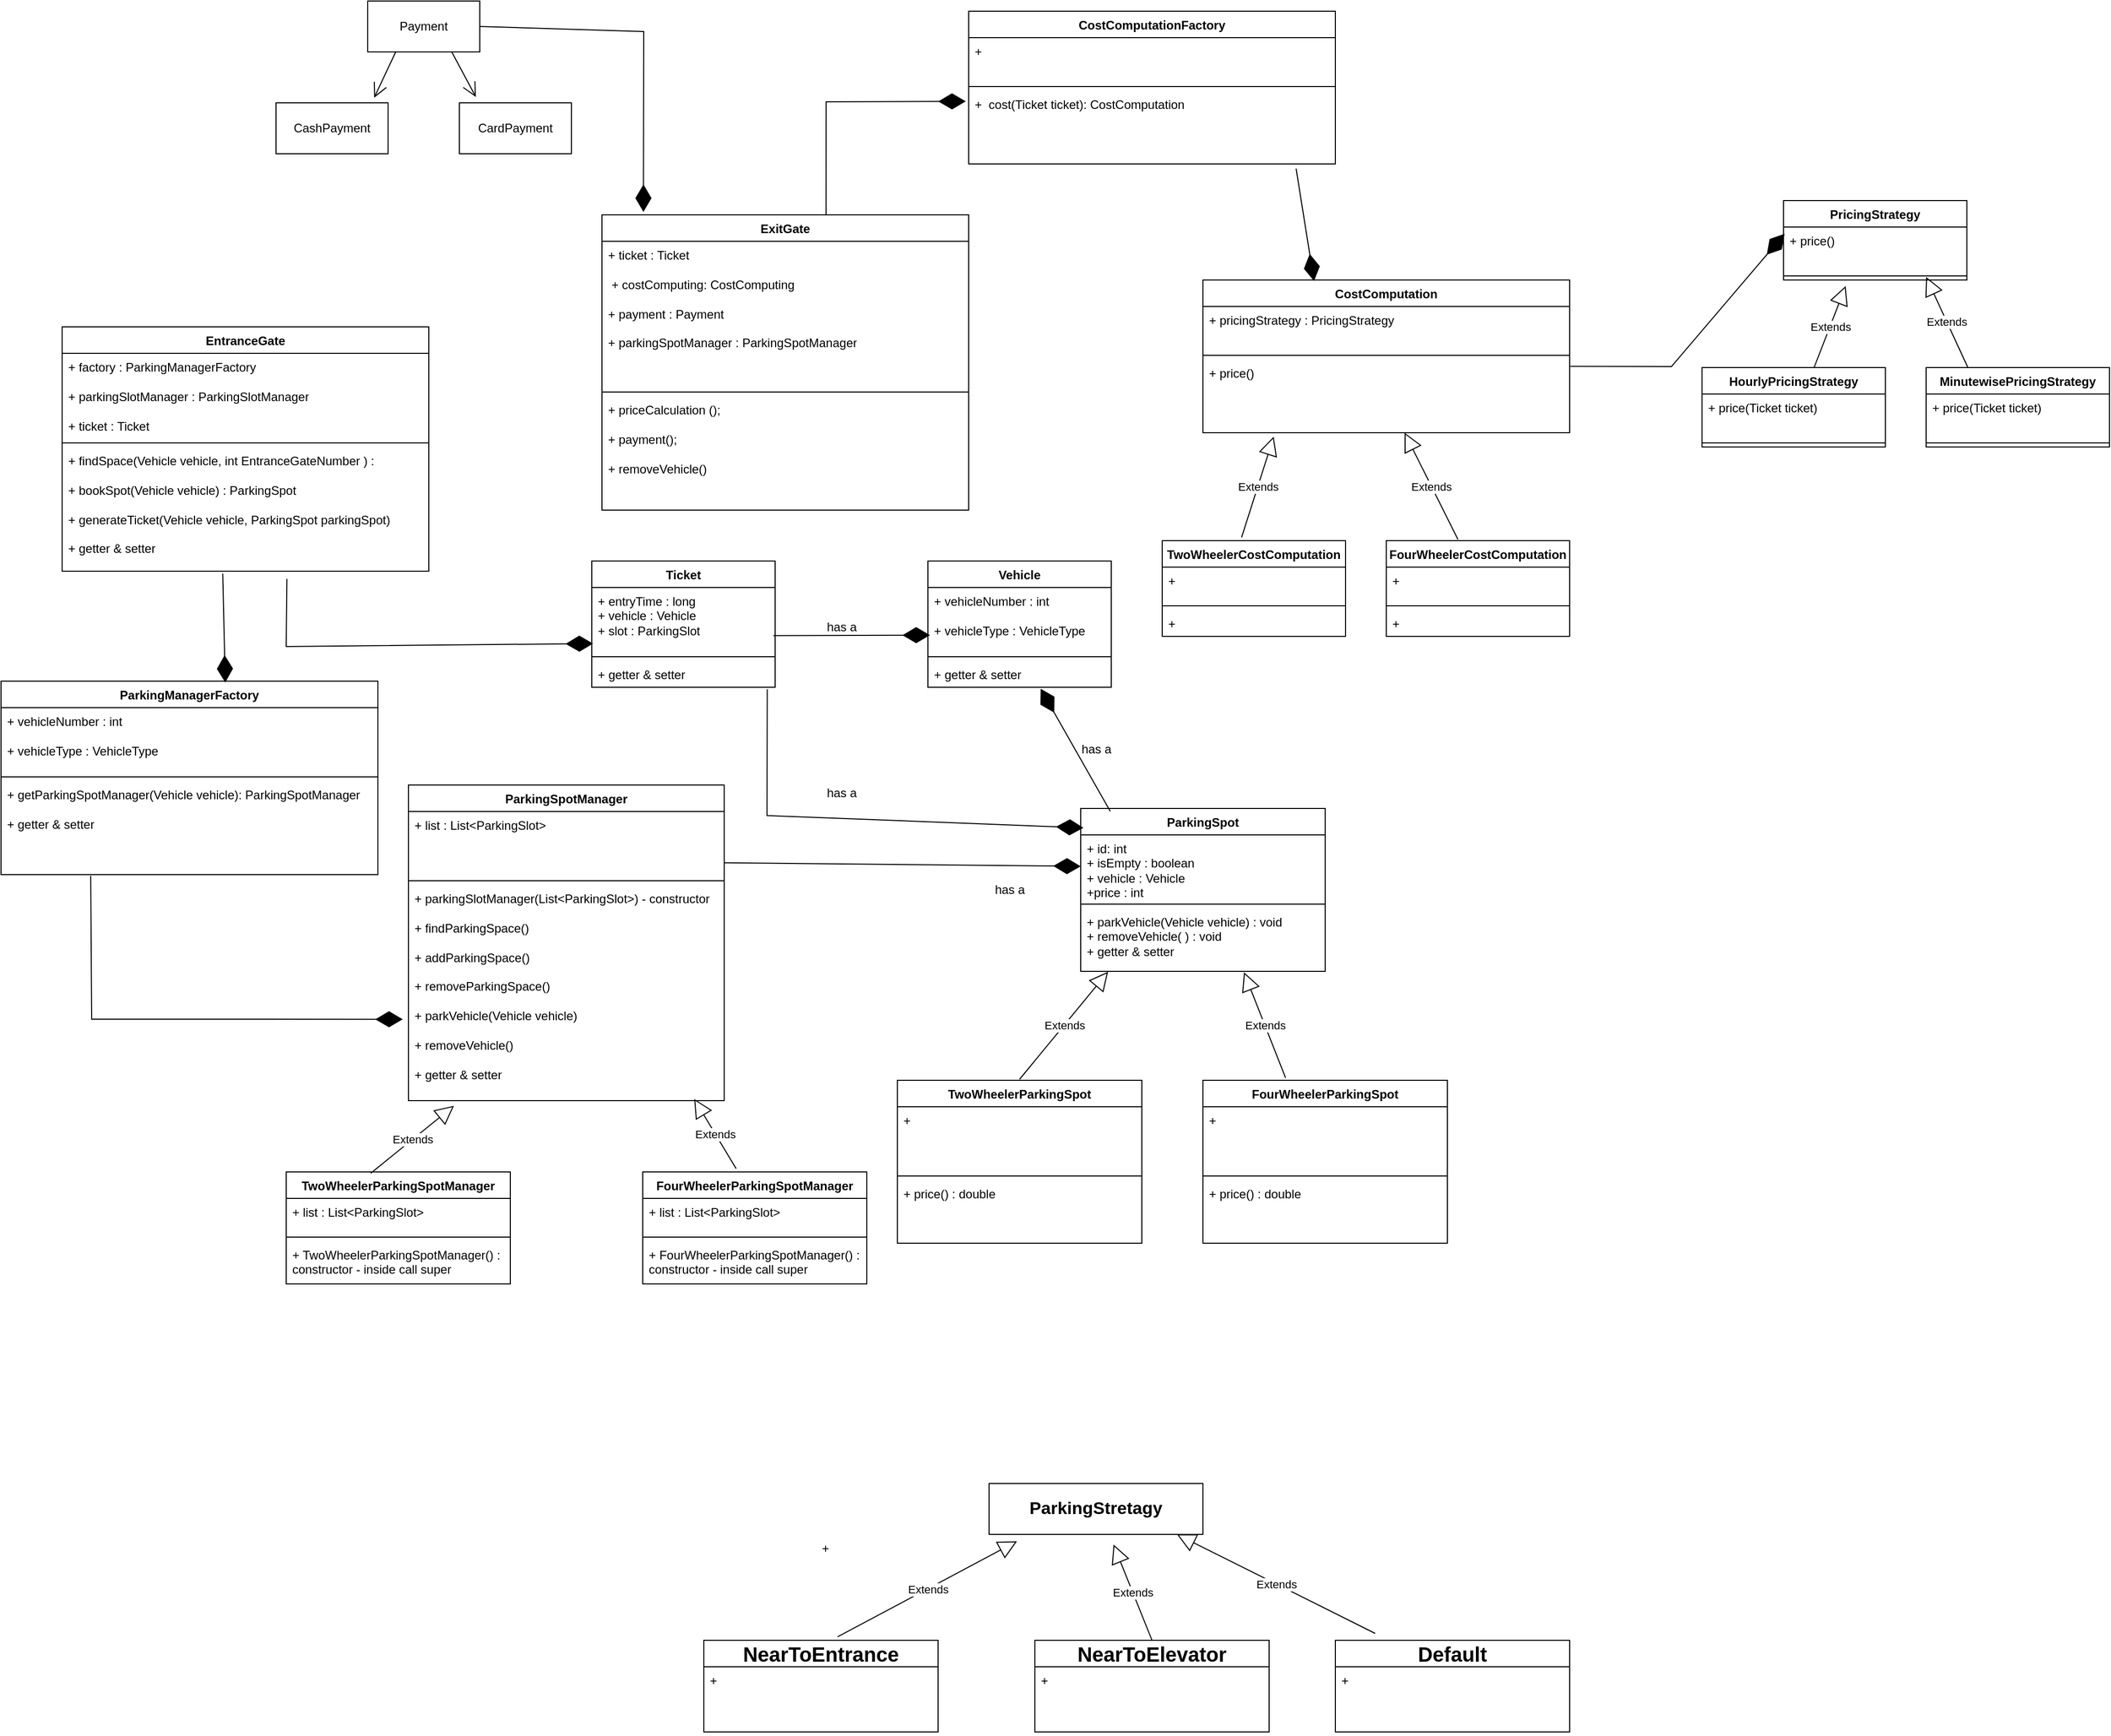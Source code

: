<mxfile version="24.5.4" type="device">
  <diagram name="Page-1" id="S8YTOZrHcixdIfj45pyo">
    <mxGraphModel dx="1904" dy="1794" grid="1" gridSize="10" guides="1" tooltips="1" connect="1" arrows="1" fold="1" page="1" pageScale="1" pageWidth="850" pageHeight="1100" math="0" shadow="0">
      <root>
        <mxCell id="0" />
        <mxCell id="1" parent="0" />
        <mxCell id="K5DBO5rIUd5E_bvd9NV--1" value="Ticket" style="swimlane;fontStyle=1;align=center;verticalAlign=top;childLayout=stackLayout;horizontal=1;startSize=26;horizontalStack=0;resizeParent=1;resizeParentMax=0;resizeLast=0;collapsible=1;marginBottom=0;whiteSpace=wrap;html=1;" vertex="1" parent="1">
          <mxGeometry x="-190" y="-110" width="180" height="124" as="geometry" />
        </mxCell>
        <mxCell id="K5DBO5rIUd5E_bvd9NV--2" value="+ entryTime : long&lt;div&gt;+ vehicle : Vehicle&lt;/div&gt;&lt;div&gt;+ slot : ParkingSlot&lt;br&gt;&lt;div&gt;&lt;br&gt;&lt;/div&gt;&lt;/div&gt;" style="text;strokeColor=none;fillColor=none;align=left;verticalAlign=top;spacingLeft=4;spacingRight=4;overflow=hidden;rotatable=0;points=[[0,0.5],[1,0.5]];portConstraint=eastwest;whiteSpace=wrap;html=1;" vertex="1" parent="K5DBO5rIUd5E_bvd9NV--1">
          <mxGeometry y="26" width="180" height="64" as="geometry" />
        </mxCell>
        <mxCell id="K5DBO5rIUd5E_bvd9NV--3" value="" style="line;strokeWidth=1;fillColor=none;align=left;verticalAlign=middle;spacingTop=-1;spacingLeft=3;spacingRight=3;rotatable=0;labelPosition=right;points=[];portConstraint=eastwest;strokeColor=inherit;" vertex="1" parent="K5DBO5rIUd5E_bvd9NV--1">
          <mxGeometry y="90" width="180" height="8" as="geometry" />
        </mxCell>
        <mxCell id="K5DBO5rIUd5E_bvd9NV--4" value="+ getter &amp;amp; setter" style="text;strokeColor=none;fillColor=none;align=left;verticalAlign=top;spacingLeft=4;spacingRight=4;overflow=hidden;rotatable=0;points=[[0,0.5],[1,0.5]];portConstraint=eastwest;whiteSpace=wrap;html=1;" vertex="1" parent="K5DBO5rIUd5E_bvd9NV--1">
          <mxGeometry y="98" width="180" height="26" as="geometry" />
        </mxCell>
        <mxCell id="K5DBO5rIUd5E_bvd9NV--5" value="ParkingSpot" style="swimlane;fontStyle=1;align=center;verticalAlign=top;childLayout=stackLayout;horizontal=1;startSize=26;horizontalStack=0;resizeParent=1;resizeParentMax=0;resizeLast=0;collapsible=1;marginBottom=0;whiteSpace=wrap;html=1;" vertex="1" parent="1">
          <mxGeometry x="290" y="133" width="240" height="160" as="geometry" />
        </mxCell>
        <mxCell id="K5DBO5rIUd5E_bvd9NV--6" value="&lt;div&gt;&lt;div&gt;+ id: int&lt;/div&gt;&lt;/div&gt;&lt;div&gt;+ isEmpty : boolean&lt;/div&gt;&lt;div&gt;+ vehicle : Vehicle&lt;/div&gt;&lt;div&gt;+price : int&lt;/div&gt;" style="text;strokeColor=none;fillColor=none;align=left;verticalAlign=top;spacingLeft=4;spacingRight=4;overflow=hidden;rotatable=0;points=[[0,0.5],[1,0.5]];portConstraint=eastwest;whiteSpace=wrap;html=1;" vertex="1" parent="K5DBO5rIUd5E_bvd9NV--5">
          <mxGeometry y="26" width="240" height="64" as="geometry" />
        </mxCell>
        <mxCell id="K5DBO5rIUd5E_bvd9NV--7" value="" style="line;strokeWidth=1;fillColor=none;align=left;verticalAlign=middle;spacingTop=-1;spacingLeft=3;spacingRight=3;rotatable=0;labelPosition=right;points=[];portConstraint=eastwest;strokeColor=inherit;" vertex="1" parent="K5DBO5rIUd5E_bvd9NV--5">
          <mxGeometry y="90" width="240" height="8" as="geometry" />
        </mxCell>
        <mxCell id="K5DBO5rIUd5E_bvd9NV--8" value="+ parkVehicle(Vehicle vehicle) : void&lt;div&gt;+ removeVehicle( ) : void&lt;/div&gt;&lt;div&gt;+ getter &amp;amp; setter&lt;br&gt;&lt;/div&gt;" style="text;strokeColor=none;fillColor=none;align=left;verticalAlign=top;spacingLeft=4;spacingRight=4;overflow=hidden;rotatable=0;points=[[0,0.5],[1,0.5]];portConstraint=eastwest;whiteSpace=wrap;html=1;" vertex="1" parent="K5DBO5rIUd5E_bvd9NV--5">
          <mxGeometry y="98" width="240" height="62" as="geometry" />
        </mxCell>
        <mxCell id="K5DBO5rIUd5E_bvd9NV--9" value="TwoWheelerParkingSpot" style="swimlane;fontStyle=1;align=center;verticalAlign=top;childLayout=stackLayout;horizontal=1;startSize=26;horizontalStack=0;resizeParent=1;resizeParentMax=0;resizeLast=0;collapsible=1;marginBottom=0;whiteSpace=wrap;html=1;" vertex="1" parent="1">
          <mxGeometry x="110" y="400" width="240" height="160" as="geometry" />
        </mxCell>
        <mxCell id="K5DBO5rIUd5E_bvd9NV--10" value="&lt;div&gt;&lt;div&gt;+&amp;nbsp;&lt;/div&gt;&lt;/div&gt;" style="text;strokeColor=none;fillColor=none;align=left;verticalAlign=top;spacingLeft=4;spacingRight=4;overflow=hidden;rotatable=0;points=[[0,0.5],[1,0.5]];portConstraint=eastwest;whiteSpace=wrap;html=1;" vertex="1" parent="K5DBO5rIUd5E_bvd9NV--9">
          <mxGeometry y="26" width="240" height="64" as="geometry" />
        </mxCell>
        <mxCell id="K5DBO5rIUd5E_bvd9NV--11" value="" style="line;strokeWidth=1;fillColor=none;align=left;verticalAlign=middle;spacingTop=-1;spacingLeft=3;spacingRight=3;rotatable=0;labelPosition=right;points=[];portConstraint=eastwest;strokeColor=inherit;" vertex="1" parent="K5DBO5rIUd5E_bvd9NV--9">
          <mxGeometry y="90" width="240" height="8" as="geometry" />
        </mxCell>
        <mxCell id="K5DBO5rIUd5E_bvd9NV--12" value="+ price() : double" style="text;strokeColor=none;fillColor=none;align=left;verticalAlign=top;spacingLeft=4;spacingRight=4;overflow=hidden;rotatable=0;points=[[0,0.5],[1,0.5]];portConstraint=eastwest;whiteSpace=wrap;html=1;" vertex="1" parent="K5DBO5rIUd5E_bvd9NV--9">
          <mxGeometry y="98" width="240" height="62" as="geometry" />
        </mxCell>
        <mxCell id="K5DBO5rIUd5E_bvd9NV--17" value="FourWheelerParkingSpot" style="swimlane;fontStyle=1;align=center;verticalAlign=top;childLayout=stackLayout;horizontal=1;startSize=26;horizontalStack=0;resizeParent=1;resizeParentMax=0;resizeLast=0;collapsible=1;marginBottom=0;whiteSpace=wrap;html=1;" vertex="1" parent="1">
          <mxGeometry x="410" y="400" width="240" height="160" as="geometry" />
        </mxCell>
        <mxCell id="K5DBO5rIUd5E_bvd9NV--18" value="&lt;div&gt;&lt;div&gt;+&amp;nbsp;&lt;/div&gt;&lt;/div&gt;" style="text;strokeColor=none;fillColor=none;align=left;verticalAlign=top;spacingLeft=4;spacingRight=4;overflow=hidden;rotatable=0;points=[[0,0.5],[1,0.5]];portConstraint=eastwest;whiteSpace=wrap;html=1;" vertex="1" parent="K5DBO5rIUd5E_bvd9NV--17">
          <mxGeometry y="26" width="240" height="64" as="geometry" />
        </mxCell>
        <mxCell id="K5DBO5rIUd5E_bvd9NV--19" value="" style="line;strokeWidth=1;fillColor=none;align=left;verticalAlign=middle;spacingTop=-1;spacingLeft=3;spacingRight=3;rotatable=0;labelPosition=right;points=[];portConstraint=eastwest;strokeColor=inherit;" vertex="1" parent="K5DBO5rIUd5E_bvd9NV--17">
          <mxGeometry y="90" width="240" height="8" as="geometry" />
        </mxCell>
        <mxCell id="K5DBO5rIUd5E_bvd9NV--20" value="+ price() : double" style="text;strokeColor=none;fillColor=none;align=left;verticalAlign=top;spacingLeft=4;spacingRight=4;overflow=hidden;rotatable=0;points=[[0,0.5],[1,0.5]];portConstraint=eastwest;whiteSpace=wrap;html=1;" vertex="1" parent="K5DBO5rIUd5E_bvd9NV--17">
          <mxGeometry y="98" width="240" height="62" as="geometry" />
        </mxCell>
        <mxCell id="K5DBO5rIUd5E_bvd9NV--23" value="ParkingSpotManager" style="swimlane;fontStyle=1;align=center;verticalAlign=top;childLayout=stackLayout;horizontal=1;startSize=26;horizontalStack=0;resizeParent=1;resizeParentMax=0;resizeLast=0;collapsible=1;marginBottom=0;whiteSpace=wrap;html=1;" vertex="1" parent="1">
          <mxGeometry x="-370" y="110" width="310" height="310" as="geometry" />
        </mxCell>
        <mxCell id="K5DBO5rIUd5E_bvd9NV--24" value="+ list : List&amp;lt;ParkingSlot&amp;gt;" style="text;strokeColor=none;fillColor=none;align=left;verticalAlign=top;spacingLeft=4;spacingRight=4;overflow=hidden;rotatable=0;points=[[0,0.5],[1,0.5]];portConstraint=eastwest;whiteSpace=wrap;html=1;" vertex="1" parent="K5DBO5rIUd5E_bvd9NV--23">
          <mxGeometry y="26" width="310" height="64" as="geometry" />
        </mxCell>
        <mxCell id="K5DBO5rIUd5E_bvd9NV--25" value="" style="line;strokeWidth=1;fillColor=none;align=left;verticalAlign=middle;spacingTop=-1;spacingLeft=3;spacingRight=3;rotatable=0;labelPosition=right;points=[];portConstraint=eastwest;strokeColor=inherit;" vertex="1" parent="K5DBO5rIUd5E_bvd9NV--23">
          <mxGeometry y="90" width="310" height="8" as="geometry" />
        </mxCell>
        <mxCell id="K5DBO5rIUd5E_bvd9NV--26" value="+ parkingSlotManager(List&amp;lt;ParkingSlot&amp;gt;) - constructor&lt;div&gt;&lt;br&gt;&lt;/div&gt;&lt;div&gt;+ findParkingSpace()&lt;/div&gt;&lt;div&gt;&lt;br&gt;&lt;/div&gt;&lt;div&gt;+ addParkingSpace()&lt;/div&gt;&lt;div&gt;&lt;br&gt;&lt;/div&gt;&lt;div&gt;+ removeParkingSpace()&lt;/div&gt;&lt;div&gt;&lt;br&gt;&lt;/div&gt;&lt;div&gt;+ parkVehicle(Vehicle vehicle)&lt;/div&gt;&lt;div&gt;&lt;br&gt;&lt;/div&gt;&lt;div&gt;+ removeVehicle()&lt;/div&gt;&lt;div&gt;&lt;br&gt;&lt;/div&gt;&lt;div&gt;+ getter &amp;amp; setter&lt;br&gt;&lt;/div&gt;" style="text;strokeColor=none;fillColor=none;align=left;verticalAlign=top;spacingLeft=4;spacingRight=4;overflow=hidden;rotatable=0;points=[[0,0.5],[1,0.5]];portConstraint=eastwest;whiteSpace=wrap;html=1;" vertex="1" parent="K5DBO5rIUd5E_bvd9NV--23">
          <mxGeometry y="98" width="310" height="212" as="geometry" />
        </mxCell>
        <mxCell id="K5DBO5rIUd5E_bvd9NV--27" value="Extends" style="endArrow=block;endSize=16;endFill=0;html=1;rounded=0;entryX=0.112;entryY=1.007;entryDx=0;entryDy=0;entryPerimeter=0;" edge="1" parent="1" target="K5DBO5rIUd5E_bvd9NV--8">
          <mxGeometry width="160" relative="1" as="geometry">
            <mxPoint x="230" y="399" as="sourcePoint" />
            <mxPoint x="390" y="399" as="targetPoint" />
          </mxGeometry>
        </mxCell>
        <mxCell id="K5DBO5rIUd5E_bvd9NV--28" value="Extends" style="endArrow=block;endSize=16;endFill=0;html=1;rounded=0;entryX=0.668;entryY=1.015;entryDx=0;entryDy=0;entryPerimeter=0;exitX=0.338;exitY=-0.015;exitDx=0;exitDy=0;exitPerimeter=0;" edge="1" parent="1" source="K5DBO5rIUd5E_bvd9NV--17" target="K5DBO5rIUd5E_bvd9NV--8">
          <mxGeometry width="160" relative="1" as="geometry">
            <mxPoint x="370" y="399" as="sourcePoint" />
            <mxPoint x="437" y="330" as="targetPoint" />
          </mxGeometry>
        </mxCell>
        <mxCell id="K5DBO5rIUd5E_bvd9NV--29" value="" style="endArrow=diamondThin;endFill=1;endSize=24;html=1;rounded=0;exitX=1;exitY=0.787;exitDx=0;exitDy=0;exitPerimeter=0;" edge="1" parent="1" source="K5DBO5rIUd5E_bvd9NV--24" target="K5DBO5rIUd5E_bvd9NV--6">
          <mxGeometry width="160" relative="1" as="geometry">
            <mxPoint x="190" y="233.5" as="sourcePoint" />
            <mxPoint x="350" y="233.5" as="targetPoint" />
          </mxGeometry>
        </mxCell>
        <mxCell id="K5DBO5rIUd5E_bvd9NV--30" value="has a" style="text;html=1;align=center;verticalAlign=middle;resizable=0;points=[];autosize=1;strokeColor=none;fillColor=none;" vertex="1" parent="1">
          <mxGeometry x="195" y="198" width="50" height="30" as="geometry" />
        </mxCell>
        <mxCell id="K5DBO5rIUd5E_bvd9NV--31" value="FourWheelerParkingSpotManager" style="swimlane;fontStyle=1;align=center;verticalAlign=top;childLayout=stackLayout;horizontal=1;startSize=26;horizontalStack=0;resizeParent=1;resizeParentMax=0;resizeLast=0;collapsible=1;marginBottom=0;whiteSpace=wrap;html=1;" vertex="1" parent="1">
          <mxGeometry x="-140" y="490" width="220" height="110" as="geometry" />
        </mxCell>
        <mxCell id="K5DBO5rIUd5E_bvd9NV--32" value="+ list : List&amp;lt;ParkingSlot&amp;gt;" style="text;strokeColor=none;fillColor=none;align=left;verticalAlign=top;spacingLeft=4;spacingRight=4;overflow=hidden;rotatable=0;points=[[0,0.5],[1,0.5]];portConstraint=eastwest;whiteSpace=wrap;html=1;" vertex="1" parent="K5DBO5rIUd5E_bvd9NV--31">
          <mxGeometry y="26" width="220" height="34" as="geometry" />
        </mxCell>
        <mxCell id="K5DBO5rIUd5E_bvd9NV--33" value="" style="line;strokeWidth=1;fillColor=none;align=left;verticalAlign=middle;spacingTop=-1;spacingLeft=3;spacingRight=3;rotatable=0;labelPosition=right;points=[];portConstraint=eastwest;strokeColor=inherit;" vertex="1" parent="K5DBO5rIUd5E_bvd9NV--31">
          <mxGeometry y="60" width="220" height="8" as="geometry" />
        </mxCell>
        <mxCell id="K5DBO5rIUd5E_bvd9NV--34" value="+ FourWheelerParkingSpotManager() : constructor - inside call super&lt;div&gt;&lt;br&gt;&lt;/div&gt;" style="text;strokeColor=none;fillColor=none;align=left;verticalAlign=top;spacingLeft=4;spacingRight=4;overflow=hidden;rotatable=0;points=[[0,0.5],[1,0.5]];portConstraint=eastwest;whiteSpace=wrap;html=1;" vertex="1" parent="K5DBO5rIUd5E_bvd9NV--31">
          <mxGeometry y="68" width="220" height="42" as="geometry" />
        </mxCell>
        <mxCell id="K5DBO5rIUd5E_bvd9NV--39" value="TwoWheelerParkingSpotManager" style="swimlane;fontStyle=1;align=center;verticalAlign=top;childLayout=stackLayout;horizontal=1;startSize=26;horizontalStack=0;resizeParent=1;resizeParentMax=0;resizeLast=0;collapsible=1;marginBottom=0;whiteSpace=wrap;html=1;" vertex="1" parent="1">
          <mxGeometry x="-490" y="490" width="220" height="110" as="geometry" />
        </mxCell>
        <mxCell id="K5DBO5rIUd5E_bvd9NV--40" value="+ list : List&amp;lt;ParkingSlot&amp;gt;" style="text;strokeColor=none;fillColor=none;align=left;verticalAlign=top;spacingLeft=4;spacingRight=4;overflow=hidden;rotatable=0;points=[[0,0.5],[1,0.5]];portConstraint=eastwest;whiteSpace=wrap;html=1;" vertex="1" parent="K5DBO5rIUd5E_bvd9NV--39">
          <mxGeometry y="26" width="220" height="34" as="geometry" />
        </mxCell>
        <mxCell id="K5DBO5rIUd5E_bvd9NV--41" value="" style="line;strokeWidth=1;fillColor=none;align=left;verticalAlign=middle;spacingTop=-1;spacingLeft=3;spacingRight=3;rotatable=0;labelPosition=right;points=[];portConstraint=eastwest;strokeColor=inherit;" vertex="1" parent="K5DBO5rIUd5E_bvd9NV--39">
          <mxGeometry y="60" width="220" height="8" as="geometry" />
        </mxCell>
        <mxCell id="K5DBO5rIUd5E_bvd9NV--42" value="+ TwoWheelerParkingSpotManager() : constructor - inside call super&lt;div&gt;&lt;br&gt;&lt;/div&gt;" style="text;strokeColor=none;fillColor=none;align=left;verticalAlign=top;spacingLeft=4;spacingRight=4;overflow=hidden;rotatable=0;points=[[0,0.5],[1,0.5]];portConstraint=eastwest;whiteSpace=wrap;html=1;" vertex="1" parent="K5DBO5rIUd5E_bvd9NV--39">
          <mxGeometry y="68" width="220" height="42" as="geometry" />
        </mxCell>
        <mxCell id="K5DBO5rIUd5E_bvd9NV--43" value="Extends" style="endArrow=block;endSize=16;endFill=0;html=1;rounded=0;entryX=0.144;entryY=1.024;entryDx=0;entryDy=0;entryPerimeter=0;exitX=0.377;exitY=0.012;exitDx=0;exitDy=0;exitPerimeter=0;" edge="1" parent="1" source="K5DBO5rIUd5E_bvd9NV--39" target="K5DBO5rIUd5E_bvd9NV--26">
          <mxGeometry width="160" relative="1" as="geometry">
            <mxPoint x="-400" y="496" as="sourcePoint" />
            <mxPoint x="-313" y="390" as="targetPoint" />
          </mxGeometry>
        </mxCell>
        <mxCell id="K5DBO5rIUd5E_bvd9NV--44" value="Extends" style="endArrow=block;endSize=16;endFill=0;html=1;rounded=0;entryX=0.905;entryY=0.992;entryDx=0;entryDy=0;entryPerimeter=0;exitX=0.417;exitY=-0.029;exitDx=0;exitDy=0;exitPerimeter=0;" edge="1" parent="1" source="K5DBO5rIUd5E_bvd9NV--31" target="K5DBO5rIUd5E_bvd9NV--26">
          <mxGeometry width="160" relative="1" as="geometry">
            <mxPoint x="-39" y="490" as="sourcePoint" />
            <mxPoint x="-80" y="386" as="targetPoint" />
          </mxGeometry>
        </mxCell>
        <mxCell id="K5DBO5rIUd5E_bvd9NV--46" value="&lt;b&gt;&lt;font style=&quot;font-size: 20px;&quot;&gt;NearToEntrance&lt;/font&gt;&lt;/b&gt;" style="swimlane;fontStyle=0;childLayout=stackLayout;horizontal=1;startSize=26;fillColor=none;horizontalStack=0;resizeParent=1;resizeParentMax=0;resizeLast=0;collapsible=1;marginBottom=0;whiteSpace=wrap;html=1;" vertex="1" parent="1">
          <mxGeometry x="-80" y="950" width="230" height="90" as="geometry" />
        </mxCell>
        <mxCell id="K5DBO5rIUd5E_bvd9NV--49" value="+&lt;div&gt;&lt;br&gt;&lt;/div&gt;" style="text;strokeColor=none;fillColor=none;align=left;verticalAlign=top;spacingLeft=4;spacingRight=4;overflow=hidden;rotatable=0;points=[[0,0.5],[1,0.5]];portConstraint=eastwest;whiteSpace=wrap;html=1;" vertex="1" parent="K5DBO5rIUd5E_bvd9NV--46">
          <mxGeometry y="26" width="230" height="64" as="geometry" />
        </mxCell>
        <mxCell id="K5DBO5rIUd5E_bvd9NV--50" value="+&lt;div&gt;&lt;br&gt;&lt;/div&gt;" style="text;strokeColor=none;fillColor=none;align=left;verticalAlign=top;spacingLeft=4;spacingRight=4;overflow=hidden;rotatable=0;points=[[0,0.5],[1,0.5]];portConstraint=eastwest;whiteSpace=wrap;html=1;" vertex="1" parent="1">
          <mxGeometry x="30" y="846" width="230" height="64" as="geometry" />
        </mxCell>
        <mxCell id="K5DBO5rIUd5E_bvd9NV--51" value="&lt;b&gt;&lt;font style=&quot;font-size: 20px;&quot;&gt;NearToElevator&lt;/font&gt;&lt;/b&gt;" style="swimlane;fontStyle=0;childLayout=stackLayout;horizontal=1;startSize=26;fillColor=none;horizontalStack=0;resizeParent=1;resizeParentMax=0;resizeLast=0;collapsible=1;marginBottom=0;whiteSpace=wrap;html=1;" vertex="1" parent="1">
          <mxGeometry x="245" y="950" width="230" height="90" as="geometry" />
        </mxCell>
        <mxCell id="K5DBO5rIUd5E_bvd9NV--52" value="+&lt;div&gt;&lt;br&gt;&lt;/div&gt;" style="text;strokeColor=none;fillColor=none;align=left;verticalAlign=top;spacingLeft=4;spacingRight=4;overflow=hidden;rotatable=0;points=[[0,0.5],[1,0.5]];portConstraint=eastwest;whiteSpace=wrap;html=1;" vertex="1" parent="K5DBO5rIUd5E_bvd9NV--51">
          <mxGeometry y="26" width="230" height="64" as="geometry" />
        </mxCell>
        <mxCell id="K5DBO5rIUd5E_bvd9NV--54" value="&lt;b&gt;&lt;font style=&quot;font-size: 20px;&quot;&gt;Default&lt;/font&gt;&lt;/b&gt;" style="swimlane;fontStyle=0;childLayout=stackLayout;horizontal=1;startSize=26;fillColor=none;horizontalStack=0;resizeParent=1;resizeParentMax=0;resizeLast=0;collapsible=1;marginBottom=0;whiteSpace=wrap;html=1;" vertex="1" parent="1">
          <mxGeometry x="540" y="950" width="230" height="90" as="geometry" />
        </mxCell>
        <mxCell id="K5DBO5rIUd5E_bvd9NV--55" value="+&lt;div&gt;&lt;br&gt;&lt;/div&gt;" style="text;strokeColor=none;fillColor=none;align=left;verticalAlign=top;spacingLeft=4;spacingRight=4;overflow=hidden;rotatable=0;points=[[0,0.5],[1,0.5]];portConstraint=eastwest;whiteSpace=wrap;html=1;" vertex="1" parent="K5DBO5rIUd5E_bvd9NV--54">
          <mxGeometry y="26" width="230" height="64" as="geometry" />
        </mxCell>
        <mxCell id="K5DBO5rIUd5E_bvd9NV--56" value="&lt;b&gt;&lt;font style=&quot;font-size: 17px;&quot;&gt;ParkingStretagy&lt;/font&gt;&lt;/b&gt;" style="html=1;whiteSpace=wrap;" vertex="1" parent="1">
          <mxGeometry x="200" y="796" width="210" height="50" as="geometry" />
        </mxCell>
        <mxCell id="K5DBO5rIUd5E_bvd9NV--59" value="Extends" style="endArrow=block;endSize=16;endFill=0;html=1;rounded=0;exitX=0.17;exitY=-0.075;exitDx=0;exitDy=0;exitPerimeter=0;entryX=0.879;entryY=1.001;entryDx=0;entryDy=0;entryPerimeter=0;" edge="1" parent="1" source="K5DBO5rIUd5E_bvd9NV--54" target="K5DBO5rIUd5E_bvd9NV--56">
          <mxGeometry width="160" relative="1" as="geometry">
            <mxPoint x="461" y="944" as="sourcePoint" />
            <mxPoint x="390" y="850" as="targetPoint" />
          </mxGeometry>
        </mxCell>
        <mxCell id="K5DBO5rIUd5E_bvd9NV--60" value="Extends" style="endArrow=block;endSize=16;endFill=0;html=1;rounded=0;exitX=0.5;exitY=0;exitDx=0;exitDy=0;entryX=0.582;entryY=1.2;entryDx=0;entryDy=0;entryPerimeter=0;" edge="1" parent="1" source="K5DBO5rIUd5E_bvd9NV--51" target="K5DBO5rIUd5E_bvd9NV--56">
          <mxGeometry width="160" relative="1" as="geometry">
            <mxPoint x="374" y="950" as="sourcePoint" />
            <mxPoint x="180" y="853" as="targetPoint" />
          </mxGeometry>
        </mxCell>
        <mxCell id="K5DBO5rIUd5E_bvd9NV--61" value="Extends" style="endArrow=block;endSize=16;endFill=0;html=1;rounded=0;exitX=0.571;exitY=-0.038;exitDx=0;exitDy=0;exitPerimeter=0;entryX=0.131;entryY=1.134;entryDx=0;entryDy=0;entryPerimeter=0;" edge="1" parent="1" source="K5DBO5rIUd5E_bvd9NV--46" target="K5DBO5rIUd5E_bvd9NV--56">
          <mxGeometry width="160" relative="1" as="geometry">
            <mxPoint x="245" y="940" as="sourcePoint" />
            <mxPoint x="207" y="846" as="targetPoint" />
          </mxGeometry>
        </mxCell>
        <mxCell id="K5DBO5rIUd5E_bvd9NV--62" value="Vehicle" style="swimlane;fontStyle=1;align=center;verticalAlign=top;childLayout=stackLayout;horizontal=1;startSize=26;horizontalStack=0;resizeParent=1;resizeParentMax=0;resizeLast=0;collapsible=1;marginBottom=0;whiteSpace=wrap;html=1;" vertex="1" parent="1">
          <mxGeometry x="140" y="-110" width="180" height="124" as="geometry" />
        </mxCell>
        <mxCell id="K5DBO5rIUd5E_bvd9NV--63" value="&lt;div&gt;&lt;div&gt;+ vehicleNumber : int&lt;/div&gt;&lt;/div&gt;&lt;div&gt;&lt;br&gt;&lt;/div&gt;&lt;div&gt;+ vehicleType : VehicleType&amp;nbsp;&lt;/div&gt;" style="text;strokeColor=none;fillColor=none;align=left;verticalAlign=top;spacingLeft=4;spacingRight=4;overflow=hidden;rotatable=0;points=[[0,0.5],[1,0.5]];portConstraint=eastwest;whiteSpace=wrap;html=1;" vertex="1" parent="K5DBO5rIUd5E_bvd9NV--62">
          <mxGeometry y="26" width="180" height="64" as="geometry" />
        </mxCell>
        <mxCell id="K5DBO5rIUd5E_bvd9NV--64" value="" style="line;strokeWidth=1;fillColor=none;align=left;verticalAlign=middle;spacingTop=-1;spacingLeft=3;spacingRight=3;rotatable=0;labelPosition=right;points=[];portConstraint=eastwest;strokeColor=inherit;" vertex="1" parent="K5DBO5rIUd5E_bvd9NV--62">
          <mxGeometry y="90" width="180" height="8" as="geometry" />
        </mxCell>
        <mxCell id="K5DBO5rIUd5E_bvd9NV--65" value="+ getter &amp;amp; setter" style="text;strokeColor=none;fillColor=none;align=left;verticalAlign=top;spacingLeft=4;spacingRight=4;overflow=hidden;rotatable=0;points=[[0,0.5],[1,0.5]];portConstraint=eastwest;whiteSpace=wrap;html=1;" vertex="1" parent="K5DBO5rIUd5E_bvd9NV--62">
          <mxGeometry y="98" width="180" height="26" as="geometry" />
        </mxCell>
        <mxCell id="K5DBO5rIUd5E_bvd9NV--66" value="" style="endArrow=diamondThin;endFill=1;endSize=24;html=1;rounded=0;exitX=0.99;exitY=0.739;exitDx=0;exitDy=0;exitPerimeter=0;entryX=0.011;entryY=0.731;entryDx=0;entryDy=0;entryPerimeter=0;" edge="1" parent="1" source="K5DBO5rIUd5E_bvd9NV--2" target="K5DBO5rIUd5E_bvd9NV--63">
          <mxGeometry width="160" relative="1" as="geometry">
            <mxPoint x="-10" y="-40" as="sourcePoint" />
            <mxPoint x="150" y="-40" as="targetPoint" />
          </mxGeometry>
        </mxCell>
        <mxCell id="K5DBO5rIUd5E_bvd9NV--67" value="" style="endArrow=diamondThin;endFill=1;endSize=24;html=1;rounded=0;exitX=0.121;exitY=0.018;exitDx=0;exitDy=0;exitPerimeter=0;entryX=0.615;entryY=1.057;entryDx=0;entryDy=0;entryPerimeter=0;" edge="1" parent="1" source="K5DBO5rIUd5E_bvd9NV--5" target="K5DBO5rIUd5E_bvd9NV--65">
          <mxGeometry width="160" relative="1" as="geometry">
            <mxPoint x="106" y="80" as="sourcePoint" />
            <mxPoint x="260" y="80" as="targetPoint" />
          </mxGeometry>
        </mxCell>
        <mxCell id="K5DBO5rIUd5E_bvd9NV--68" value="" style="endArrow=diamondThin;endFill=1;endSize=24;html=1;rounded=0;exitX=0.957;exitY=1.078;exitDx=0;exitDy=0;exitPerimeter=0;entryX=0.011;entryY=0.119;entryDx=0;entryDy=0;entryPerimeter=0;" edge="1" parent="1" source="K5DBO5rIUd5E_bvd9NV--4" target="K5DBO5rIUd5E_bvd9NV--5">
          <mxGeometry width="160" relative="1" as="geometry">
            <mxPoint x="183" y="173" as="sourcePoint" />
            <mxPoint x="120" y="60" as="targetPoint" />
            <Array as="points">
              <mxPoint x="-18" y="140" />
            </Array>
          </mxGeometry>
        </mxCell>
        <mxCell id="K5DBO5rIUd5E_bvd9NV--69" value="has a" style="text;html=1;align=center;verticalAlign=middle;resizable=0;points=[];autosize=1;strokeColor=none;fillColor=none;" vertex="1" parent="1">
          <mxGeometry x="30" y="103" width="50" height="30" as="geometry" />
        </mxCell>
        <mxCell id="K5DBO5rIUd5E_bvd9NV--70" value="has a" style="text;html=1;align=center;verticalAlign=middle;resizable=0;points=[];autosize=1;strokeColor=none;fillColor=none;" vertex="1" parent="1">
          <mxGeometry x="30" y="-60" width="50" height="30" as="geometry" />
        </mxCell>
        <mxCell id="K5DBO5rIUd5E_bvd9NV--71" value="has a" style="text;html=1;align=center;verticalAlign=middle;resizable=0;points=[];autosize=1;strokeColor=none;fillColor=none;" vertex="1" parent="1">
          <mxGeometry x="280" y="60" width="50" height="30" as="geometry" />
        </mxCell>
        <mxCell id="K5DBO5rIUd5E_bvd9NV--72" value="EntranceGate" style="swimlane;fontStyle=1;align=center;verticalAlign=top;childLayout=stackLayout;horizontal=1;startSize=26;horizontalStack=0;resizeParent=1;resizeParentMax=0;resizeLast=0;collapsible=1;marginBottom=0;whiteSpace=wrap;html=1;" vertex="1" parent="1">
          <mxGeometry x="-710" y="-340" width="360" height="240" as="geometry" />
        </mxCell>
        <mxCell id="K5DBO5rIUd5E_bvd9NV--73" value="+ factory : ParkingManagerFactory&lt;div&gt;&lt;br&gt;&lt;/div&gt;&lt;div&gt;+ parkingSlotManager : ParkingSlotManager&lt;/div&gt;&lt;div&gt;&lt;br&gt;&lt;/div&gt;&lt;div&gt;+ ticket : Ticket&lt;/div&gt;" style="text;strokeColor=none;fillColor=none;align=left;verticalAlign=top;spacingLeft=4;spacingRight=4;overflow=hidden;rotatable=0;points=[[0,0.5],[1,0.5]];portConstraint=eastwest;whiteSpace=wrap;html=1;" vertex="1" parent="K5DBO5rIUd5E_bvd9NV--72">
          <mxGeometry y="26" width="360" height="84" as="geometry" />
        </mxCell>
        <mxCell id="K5DBO5rIUd5E_bvd9NV--74" value="" style="line;strokeWidth=1;fillColor=none;align=left;verticalAlign=middle;spacingTop=-1;spacingLeft=3;spacingRight=3;rotatable=0;labelPosition=right;points=[];portConstraint=eastwest;strokeColor=inherit;" vertex="1" parent="K5DBO5rIUd5E_bvd9NV--72">
          <mxGeometry y="110" width="360" height="8" as="geometry" />
        </mxCell>
        <mxCell id="K5DBO5rIUd5E_bvd9NV--75" value="+ findSpace(Vehicle vehicle, int EntranceGateNumber ) :&amp;nbsp;&lt;div&gt;&lt;br&gt;&lt;/div&gt;&lt;div&gt;+ bookSpot(Vehicle vehicle) : ParkingSpot&lt;/div&gt;&lt;div&gt;&lt;br&gt;&lt;/div&gt;&lt;div&gt;+ generateTicket(Vehicle vehicle, ParkingSpot parkingSpot)&lt;/div&gt;&lt;div&gt;&lt;br&gt;&lt;/div&gt;&lt;div&gt;+ getter &amp;amp; setter&lt;/div&gt;" style="text;strokeColor=none;fillColor=none;align=left;verticalAlign=top;spacingLeft=4;spacingRight=4;overflow=hidden;rotatable=0;points=[[0,0.5],[1,0.5]];portConstraint=eastwest;whiteSpace=wrap;html=1;" vertex="1" parent="K5DBO5rIUd5E_bvd9NV--72">
          <mxGeometry y="118" width="360" height="122" as="geometry" />
        </mxCell>
        <mxCell id="K5DBO5rIUd5E_bvd9NV--76" value="ParkingManagerFactory" style="swimlane;fontStyle=1;align=center;verticalAlign=top;childLayout=stackLayout;horizontal=1;startSize=26;horizontalStack=0;resizeParent=1;resizeParentMax=0;resizeLast=0;collapsible=1;marginBottom=0;whiteSpace=wrap;html=1;" vertex="1" parent="1">
          <mxGeometry x="-770" y="8" width="370" height="190" as="geometry" />
        </mxCell>
        <mxCell id="K5DBO5rIUd5E_bvd9NV--77" value="&lt;div&gt;&lt;div&gt;+ vehicleNumber : int&lt;/div&gt;&lt;/div&gt;&lt;div&gt;&lt;br&gt;&lt;/div&gt;&lt;div&gt;+ vehicleType : VehicleType&amp;nbsp;&lt;/div&gt;" style="text;strokeColor=none;fillColor=none;align=left;verticalAlign=top;spacingLeft=4;spacingRight=4;overflow=hidden;rotatable=0;points=[[0,0.5],[1,0.5]];portConstraint=eastwest;whiteSpace=wrap;html=1;" vertex="1" parent="K5DBO5rIUd5E_bvd9NV--76">
          <mxGeometry y="26" width="370" height="64" as="geometry" />
        </mxCell>
        <mxCell id="K5DBO5rIUd5E_bvd9NV--78" value="" style="line;strokeWidth=1;fillColor=none;align=left;verticalAlign=middle;spacingTop=-1;spacingLeft=3;spacingRight=3;rotatable=0;labelPosition=right;points=[];portConstraint=eastwest;strokeColor=inherit;" vertex="1" parent="K5DBO5rIUd5E_bvd9NV--76">
          <mxGeometry y="90" width="370" height="8" as="geometry" />
        </mxCell>
        <mxCell id="K5DBO5rIUd5E_bvd9NV--79" value="+ getParkingSpotManager(Vehicle vehicle): ParkingSpotManager&lt;div&gt;&lt;br&gt;&lt;/div&gt;&lt;div&gt;+ getter &amp;amp; setter&lt;br&gt;&lt;/div&gt;" style="text;strokeColor=none;fillColor=none;align=left;verticalAlign=top;spacingLeft=4;spacingRight=4;overflow=hidden;rotatable=0;points=[[0,0.5],[1,0.5]];portConstraint=eastwest;whiteSpace=wrap;html=1;" vertex="1" parent="K5DBO5rIUd5E_bvd9NV--76">
          <mxGeometry y="98" width="370" height="92" as="geometry" />
        </mxCell>
        <mxCell id="K5DBO5rIUd5E_bvd9NV--80" value="" style="endArrow=diamondThin;endFill=1;endSize=24;html=1;rounded=0;exitX=0.238;exitY=1.012;exitDx=0;exitDy=0;exitPerimeter=0;entryX=-0.018;entryY=0.623;entryDx=0;entryDy=0;entryPerimeter=0;" edge="1" parent="1" source="K5DBO5rIUd5E_bvd9NV--79" target="K5DBO5rIUd5E_bvd9NV--26">
          <mxGeometry width="160" relative="1" as="geometry">
            <mxPoint x="-681" y="198" as="sourcePoint" />
            <mxPoint x="-370" y="334" as="targetPoint" />
            <Array as="points">
              <mxPoint x="-681" y="340" />
            </Array>
          </mxGeometry>
        </mxCell>
        <mxCell id="K5DBO5rIUd5E_bvd9NV--81" value="" style="endArrow=diamondThin;endFill=1;endSize=24;html=1;rounded=0;exitX=0.438;exitY=1.02;exitDx=0;exitDy=0;exitPerimeter=0;entryX=0.595;entryY=0.007;entryDx=0;entryDy=0;entryPerimeter=0;" edge="1" parent="1" source="K5DBO5rIUd5E_bvd9NV--75" target="K5DBO5rIUd5E_bvd9NV--76">
          <mxGeometry width="160" relative="1" as="geometry">
            <mxPoint x="-502" y="-31.25" as="sourcePoint" />
            <mxPoint x="-348" y="-31.25" as="targetPoint" />
          </mxGeometry>
        </mxCell>
        <mxCell id="K5DBO5rIUd5E_bvd9NV--82" value="" style="endArrow=diamondThin;endFill=1;endSize=24;html=1;rounded=0;entryX=0.007;entryY=0.861;entryDx=0;entryDy=0;entryPerimeter=0;exitX=0.613;exitY=1.062;exitDx=0;exitDy=0;exitPerimeter=0;" edge="1" parent="1" source="K5DBO5rIUd5E_bvd9NV--75" target="K5DBO5rIUd5E_bvd9NV--2">
          <mxGeometry width="160" relative="1" as="geometry">
            <mxPoint x="-490" y="-110" as="sourcePoint" />
            <mxPoint x="-185" y="-27" as="targetPoint" />
            <Array as="points">
              <mxPoint x="-490" y="-26" />
            </Array>
          </mxGeometry>
        </mxCell>
        <mxCell id="K5DBO5rIUd5E_bvd9NV--83" value="ExitGate" style="swimlane;fontStyle=1;align=center;verticalAlign=top;childLayout=stackLayout;horizontal=1;startSize=26;horizontalStack=0;resizeParent=1;resizeParentMax=0;resizeLast=0;collapsible=1;marginBottom=0;whiteSpace=wrap;html=1;" vertex="1" parent="1">
          <mxGeometry x="-180" y="-450" width="360" height="290" as="geometry" />
        </mxCell>
        <mxCell id="K5DBO5rIUd5E_bvd9NV--84" value="+ ticket : Ticket&lt;div&gt;&lt;br&gt;&lt;/div&gt;&lt;div&gt;&amp;nbsp;+ costComputing: CostComputing&lt;/div&gt;&lt;div&gt;&lt;br&gt;&lt;/div&gt;&lt;div&gt;+ payment : Payment&amp;nbsp;&lt;/div&gt;&lt;div&gt;&lt;br&gt;&lt;/div&gt;&lt;div&gt;+ parkingSpotManager : ParkingSpotManager&lt;/div&gt;" style="text;strokeColor=none;fillColor=none;align=left;verticalAlign=top;spacingLeft=4;spacingRight=4;overflow=hidden;rotatable=0;points=[[0,0.5],[1,0.5]];portConstraint=eastwest;whiteSpace=wrap;html=1;" vertex="1" parent="K5DBO5rIUd5E_bvd9NV--83">
          <mxGeometry y="26" width="360" height="144" as="geometry" />
        </mxCell>
        <mxCell id="K5DBO5rIUd5E_bvd9NV--85" value="" style="line;strokeWidth=1;fillColor=none;align=left;verticalAlign=middle;spacingTop=-1;spacingLeft=3;spacingRight=3;rotatable=0;labelPosition=right;points=[];portConstraint=eastwest;strokeColor=inherit;" vertex="1" parent="K5DBO5rIUd5E_bvd9NV--83">
          <mxGeometry y="170" width="360" height="8" as="geometry" />
        </mxCell>
        <mxCell id="K5DBO5rIUd5E_bvd9NV--86" value="+ priceCalculation ();&lt;div&gt;&lt;br&gt;&lt;/div&gt;&lt;div&gt;+ payment();&lt;/div&gt;&lt;div&gt;&lt;br&gt;&lt;/div&gt;&lt;div&gt;+ removeVehicle()&lt;/div&gt;" style="text;strokeColor=none;fillColor=none;align=left;verticalAlign=top;spacingLeft=4;spacingRight=4;overflow=hidden;rotatable=0;points=[[0,0.5],[1,0.5]];portConstraint=eastwest;whiteSpace=wrap;html=1;" vertex="1" parent="K5DBO5rIUd5E_bvd9NV--83">
          <mxGeometry y="178" width="360" height="112" as="geometry" />
        </mxCell>
        <mxCell id="K5DBO5rIUd5E_bvd9NV--87" value="CostComputation" style="swimlane;fontStyle=1;align=center;verticalAlign=top;childLayout=stackLayout;horizontal=1;startSize=26;horizontalStack=0;resizeParent=1;resizeParentMax=0;resizeLast=0;collapsible=1;marginBottom=0;whiteSpace=wrap;html=1;" vertex="1" parent="1">
          <mxGeometry x="410" y="-386" width="360" height="150" as="geometry" />
        </mxCell>
        <mxCell id="K5DBO5rIUd5E_bvd9NV--88" value="+ pricingStrategy : PricingStrategy" style="text;strokeColor=none;fillColor=none;align=left;verticalAlign=top;spacingLeft=4;spacingRight=4;overflow=hidden;rotatable=0;points=[[0,0.5],[1,0.5]];portConstraint=eastwest;whiteSpace=wrap;html=1;" vertex="1" parent="K5DBO5rIUd5E_bvd9NV--87">
          <mxGeometry y="26" width="360" height="44" as="geometry" />
        </mxCell>
        <mxCell id="K5DBO5rIUd5E_bvd9NV--89" value="" style="line;strokeWidth=1;fillColor=none;align=left;verticalAlign=middle;spacingTop=-1;spacingLeft=3;spacingRight=3;rotatable=0;labelPosition=right;points=[];portConstraint=eastwest;strokeColor=inherit;" vertex="1" parent="K5DBO5rIUd5E_bvd9NV--87">
          <mxGeometry y="70" width="360" height="8" as="geometry" />
        </mxCell>
        <mxCell id="K5DBO5rIUd5E_bvd9NV--90" value="+ price()&amp;nbsp;" style="text;strokeColor=none;fillColor=none;align=left;verticalAlign=top;spacingLeft=4;spacingRight=4;overflow=hidden;rotatable=0;points=[[0,0.5],[1,0.5]];portConstraint=eastwest;whiteSpace=wrap;html=1;" vertex="1" parent="K5DBO5rIUd5E_bvd9NV--87">
          <mxGeometry y="78" width="360" height="72" as="geometry" />
        </mxCell>
        <mxCell id="K5DBO5rIUd5E_bvd9NV--95" value="TwoWheelerCostComputation" style="swimlane;fontStyle=1;align=center;verticalAlign=top;childLayout=stackLayout;horizontal=1;startSize=26;horizontalStack=0;resizeParent=1;resizeParentMax=0;resizeLast=0;collapsible=1;marginBottom=0;whiteSpace=wrap;html=1;" vertex="1" parent="1">
          <mxGeometry x="370" y="-130" width="180" height="94" as="geometry" />
        </mxCell>
        <mxCell id="K5DBO5rIUd5E_bvd9NV--96" value="+" style="text;strokeColor=none;fillColor=none;align=left;verticalAlign=top;spacingLeft=4;spacingRight=4;overflow=hidden;rotatable=0;points=[[0,0.5],[1,0.5]];portConstraint=eastwest;whiteSpace=wrap;html=1;" vertex="1" parent="K5DBO5rIUd5E_bvd9NV--95">
          <mxGeometry y="26" width="180" height="34" as="geometry" />
        </mxCell>
        <mxCell id="K5DBO5rIUd5E_bvd9NV--97" value="" style="line;strokeWidth=1;fillColor=none;align=left;verticalAlign=middle;spacingTop=-1;spacingLeft=3;spacingRight=3;rotatable=0;labelPosition=right;points=[];portConstraint=eastwest;strokeColor=inherit;" vertex="1" parent="K5DBO5rIUd5E_bvd9NV--95">
          <mxGeometry y="60" width="180" height="8" as="geometry" />
        </mxCell>
        <mxCell id="K5DBO5rIUd5E_bvd9NV--98" value="+" style="text;strokeColor=none;fillColor=none;align=left;verticalAlign=top;spacingLeft=4;spacingRight=4;overflow=hidden;rotatable=0;points=[[0,0.5],[1,0.5]];portConstraint=eastwest;whiteSpace=wrap;html=1;" vertex="1" parent="K5DBO5rIUd5E_bvd9NV--95">
          <mxGeometry y="68" width="180" height="26" as="geometry" />
        </mxCell>
        <mxCell id="K5DBO5rIUd5E_bvd9NV--103" value="FourWheelerCostComputation" style="swimlane;fontStyle=1;align=center;verticalAlign=top;childLayout=stackLayout;horizontal=1;startSize=26;horizontalStack=0;resizeParent=1;resizeParentMax=0;resizeLast=0;collapsible=1;marginBottom=0;whiteSpace=wrap;html=1;" vertex="1" parent="1">
          <mxGeometry x="590" y="-130" width="180" height="94" as="geometry" />
        </mxCell>
        <mxCell id="K5DBO5rIUd5E_bvd9NV--104" value="+" style="text;strokeColor=none;fillColor=none;align=left;verticalAlign=top;spacingLeft=4;spacingRight=4;overflow=hidden;rotatable=0;points=[[0,0.5],[1,0.5]];portConstraint=eastwest;whiteSpace=wrap;html=1;" vertex="1" parent="K5DBO5rIUd5E_bvd9NV--103">
          <mxGeometry y="26" width="180" height="34" as="geometry" />
        </mxCell>
        <mxCell id="K5DBO5rIUd5E_bvd9NV--105" value="" style="line;strokeWidth=1;fillColor=none;align=left;verticalAlign=middle;spacingTop=-1;spacingLeft=3;spacingRight=3;rotatable=0;labelPosition=right;points=[];portConstraint=eastwest;strokeColor=inherit;" vertex="1" parent="K5DBO5rIUd5E_bvd9NV--103">
          <mxGeometry y="60" width="180" height="8" as="geometry" />
        </mxCell>
        <mxCell id="K5DBO5rIUd5E_bvd9NV--106" value="+" style="text;strokeColor=none;fillColor=none;align=left;verticalAlign=top;spacingLeft=4;spacingRight=4;overflow=hidden;rotatable=0;points=[[0,0.5],[1,0.5]];portConstraint=eastwest;whiteSpace=wrap;html=1;" vertex="1" parent="K5DBO5rIUd5E_bvd9NV--103">
          <mxGeometry y="68" width="180" height="26" as="geometry" />
        </mxCell>
        <mxCell id="K5DBO5rIUd5E_bvd9NV--107" value="Extends" style="endArrow=block;endSize=16;endFill=0;html=1;rounded=0;exitX=0.391;exitY=-0.012;exitDx=0;exitDy=0;exitPerimeter=0;" edge="1" parent="1" source="K5DBO5rIUd5E_bvd9NV--103" target="K5DBO5rIUd5E_bvd9NV--90">
          <mxGeometry width="160" relative="1" as="geometry">
            <mxPoint x="675.5" y="-130" as="sourcePoint" />
            <mxPoint x="634.5" y="-234" as="targetPoint" />
          </mxGeometry>
        </mxCell>
        <mxCell id="K5DBO5rIUd5E_bvd9NV--108" value="Extends" style="endArrow=block;endSize=16;endFill=0;html=1;rounded=0;entryX=0.193;entryY=1.054;entryDx=0;entryDy=0;entryPerimeter=0;exitX=0.433;exitY=-0.034;exitDx=0;exitDy=0;exitPerimeter=0;" edge="1" parent="1" source="K5DBO5rIUd5E_bvd9NV--95" target="K5DBO5rIUd5E_bvd9NV--90">
          <mxGeometry width="160" relative="1" as="geometry">
            <mxPoint x="416.5" y="-114" as="sourcePoint" />
            <mxPoint x="503.5" y="-220" as="targetPoint" />
          </mxGeometry>
        </mxCell>
        <mxCell id="K5DBO5rIUd5E_bvd9NV--109" value="PricingStrategy" style="swimlane;fontStyle=1;align=center;verticalAlign=top;childLayout=stackLayout;horizontal=1;startSize=26;horizontalStack=0;resizeParent=1;resizeParentMax=0;resizeLast=0;collapsible=1;marginBottom=0;whiteSpace=wrap;html=1;" vertex="1" parent="1">
          <mxGeometry x="980" y="-464" width="180" height="78" as="geometry" />
        </mxCell>
        <mxCell id="K5DBO5rIUd5E_bvd9NV--110" value="+ price()" style="text;strokeColor=none;fillColor=none;align=left;verticalAlign=top;spacingLeft=4;spacingRight=4;overflow=hidden;rotatable=0;points=[[0,0.5],[1,0.5]];portConstraint=eastwest;whiteSpace=wrap;html=1;" vertex="1" parent="K5DBO5rIUd5E_bvd9NV--109">
          <mxGeometry y="26" width="180" height="44" as="geometry" />
        </mxCell>
        <mxCell id="K5DBO5rIUd5E_bvd9NV--111" value="" style="line;strokeWidth=1;fillColor=none;align=left;verticalAlign=middle;spacingTop=-1;spacingLeft=3;spacingRight=3;rotatable=0;labelPosition=right;points=[];portConstraint=eastwest;strokeColor=inherit;" vertex="1" parent="K5DBO5rIUd5E_bvd9NV--109">
          <mxGeometry y="70" width="180" height="8" as="geometry" />
        </mxCell>
        <mxCell id="K5DBO5rIUd5E_bvd9NV--113" value="HourlyPricingStrategy" style="swimlane;fontStyle=1;align=center;verticalAlign=top;childLayout=stackLayout;horizontal=1;startSize=26;horizontalStack=0;resizeParent=1;resizeParentMax=0;resizeLast=0;collapsible=1;marginBottom=0;whiteSpace=wrap;html=1;" vertex="1" parent="1">
          <mxGeometry x="900" y="-300" width="180" height="78" as="geometry" />
        </mxCell>
        <mxCell id="K5DBO5rIUd5E_bvd9NV--114" value="+ price(Ticket ticket)" style="text;strokeColor=none;fillColor=none;align=left;verticalAlign=top;spacingLeft=4;spacingRight=4;overflow=hidden;rotatable=0;points=[[0,0.5],[1,0.5]];portConstraint=eastwest;whiteSpace=wrap;html=1;" vertex="1" parent="K5DBO5rIUd5E_bvd9NV--113">
          <mxGeometry y="26" width="180" height="44" as="geometry" />
        </mxCell>
        <mxCell id="K5DBO5rIUd5E_bvd9NV--115" value="" style="line;strokeWidth=1;fillColor=none;align=left;verticalAlign=middle;spacingTop=-1;spacingLeft=3;spacingRight=3;rotatable=0;labelPosition=right;points=[];portConstraint=eastwest;strokeColor=inherit;" vertex="1" parent="K5DBO5rIUd5E_bvd9NV--113">
          <mxGeometry y="70" width="180" height="8" as="geometry" />
        </mxCell>
        <mxCell id="K5DBO5rIUd5E_bvd9NV--117" value="MinutewisePricingStrategy" style="swimlane;fontStyle=1;align=center;verticalAlign=top;childLayout=stackLayout;horizontal=1;startSize=26;horizontalStack=0;resizeParent=1;resizeParentMax=0;resizeLast=0;collapsible=1;marginBottom=0;whiteSpace=wrap;html=1;" vertex="1" parent="1">
          <mxGeometry x="1120" y="-300" width="180" height="78" as="geometry" />
        </mxCell>
        <mxCell id="K5DBO5rIUd5E_bvd9NV--118" value="+ price(Ticket ticket)" style="text;strokeColor=none;fillColor=none;align=left;verticalAlign=top;spacingLeft=4;spacingRight=4;overflow=hidden;rotatable=0;points=[[0,0.5],[1,0.5]];portConstraint=eastwest;whiteSpace=wrap;html=1;" vertex="1" parent="K5DBO5rIUd5E_bvd9NV--117">
          <mxGeometry y="26" width="180" height="44" as="geometry" />
        </mxCell>
        <mxCell id="K5DBO5rIUd5E_bvd9NV--119" value="" style="line;strokeWidth=1;fillColor=none;align=left;verticalAlign=middle;spacingTop=-1;spacingLeft=3;spacingRight=3;rotatable=0;labelPosition=right;points=[];portConstraint=eastwest;strokeColor=inherit;" vertex="1" parent="K5DBO5rIUd5E_bvd9NV--117">
          <mxGeometry y="70" width="180" height="8" as="geometry" />
        </mxCell>
        <mxCell id="K5DBO5rIUd5E_bvd9NV--120" value="Extends" style="endArrow=block;endSize=16;endFill=0;html=1;rounded=0;exitX=0.391;exitY=-0.012;exitDx=0;exitDy=0;exitPerimeter=0;" edge="1" parent="1">
          <mxGeometry width="160" relative="1" as="geometry">
            <mxPoint x="1161" y="-300" as="sourcePoint" />
            <mxPoint x="1120" y="-389" as="targetPoint" />
          </mxGeometry>
        </mxCell>
        <mxCell id="K5DBO5rIUd5E_bvd9NV--121" value="Extends" style="endArrow=block;endSize=16;endFill=0;html=1;rounded=0;entryX=0.193;entryY=1.054;entryDx=0;entryDy=0;entryPerimeter=0;exitX=0.433;exitY=-0.034;exitDx=0;exitDy=0;exitPerimeter=0;" edge="1" parent="1">
          <mxGeometry width="160" relative="1" as="geometry">
            <mxPoint x="1010" y="-300" as="sourcePoint" />
            <mxPoint x="1041" y="-380" as="targetPoint" />
          </mxGeometry>
        </mxCell>
        <mxCell id="K5DBO5rIUd5E_bvd9NV--123" value="" style="endArrow=diamondThin;endFill=1;endSize=24;html=1;rounded=0;exitX=0.611;exitY=0;exitDx=0;exitDy=0;exitPerimeter=0;entryX=-0.008;entryY=0.146;entryDx=0;entryDy=0;entryPerimeter=0;" edge="1" parent="1" source="K5DBO5rIUd5E_bvd9NV--83" target="K5DBO5rIUd5E_bvd9NV--127">
          <mxGeometry width="160" relative="1" as="geometry">
            <mxPoint x="-10" y="-561.54" as="sourcePoint" />
            <mxPoint x="150" y="-570" as="targetPoint" />
            <Array as="points">
              <mxPoint x="40" y="-561" />
            </Array>
          </mxGeometry>
        </mxCell>
        <mxCell id="K5DBO5rIUd5E_bvd9NV--124" value="CostComputationFactory" style="swimlane;fontStyle=1;align=center;verticalAlign=top;childLayout=stackLayout;horizontal=1;startSize=26;horizontalStack=0;resizeParent=1;resizeParentMax=0;resizeLast=0;collapsible=1;marginBottom=0;whiteSpace=wrap;html=1;" vertex="1" parent="1">
          <mxGeometry x="180" y="-650" width="360" height="150" as="geometry" />
        </mxCell>
        <mxCell id="K5DBO5rIUd5E_bvd9NV--125" value="+" style="text;strokeColor=none;fillColor=none;align=left;verticalAlign=top;spacingLeft=4;spacingRight=4;overflow=hidden;rotatable=0;points=[[0,0.5],[1,0.5]];portConstraint=eastwest;whiteSpace=wrap;html=1;" vertex="1" parent="K5DBO5rIUd5E_bvd9NV--124">
          <mxGeometry y="26" width="360" height="44" as="geometry" />
        </mxCell>
        <mxCell id="K5DBO5rIUd5E_bvd9NV--126" value="" style="line;strokeWidth=1;fillColor=none;align=left;verticalAlign=middle;spacingTop=-1;spacingLeft=3;spacingRight=3;rotatable=0;labelPosition=right;points=[];portConstraint=eastwest;strokeColor=inherit;" vertex="1" parent="K5DBO5rIUd5E_bvd9NV--124">
          <mxGeometry y="70" width="360" height="8" as="geometry" />
        </mxCell>
        <mxCell id="K5DBO5rIUd5E_bvd9NV--127" value="+&amp;nbsp; cost(Ticket ticket): CostComputation" style="text;strokeColor=none;fillColor=none;align=left;verticalAlign=top;spacingLeft=4;spacingRight=4;overflow=hidden;rotatable=0;points=[[0,0.5],[1,0.5]];portConstraint=eastwest;whiteSpace=wrap;html=1;" vertex="1" parent="K5DBO5rIUd5E_bvd9NV--124">
          <mxGeometry y="78" width="360" height="72" as="geometry" />
        </mxCell>
        <mxCell id="K5DBO5rIUd5E_bvd9NV--128" value="" style="endArrow=diamondThin;endFill=1;endSize=24;html=1;rounded=0;exitX=0.893;exitY=1.064;exitDx=0;exitDy=0;exitPerimeter=0;entryX=0.303;entryY=0.007;entryDx=0;entryDy=0;entryPerimeter=0;" edge="1" parent="1" source="K5DBO5rIUd5E_bvd9NV--127" target="K5DBO5rIUd5E_bvd9NV--87">
          <mxGeometry width="160" relative="1" as="geometry">
            <mxPoint x="400" y="-490" as="sourcePoint" />
            <mxPoint x="340" y="-310" as="targetPoint" />
          </mxGeometry>
        </mxCell>
        <mxCell id="K5DBO5rIUd5E_bvd9NV--129" value="" style="endArrow=diamondThin;endFill=1;endSize=24;html=1;rounded=0;exitX=1.002;exitY=0.093;exitDx=0;exitDy=0;exitPerimeter=0;entryX=0.006;entryY=0.15;entryDx=0;entryDy=0;entryPerimeter=0;" edge="1" parent="1" source="K5DBO5rIUd5E_bvd9NV--90" target="K5DBO5rIUd5E_bvd9NV--110">
          <mxGeometry width="160" relative="1" as="geometry">
            <mxPoint x="540" y="-550" as="sourcePoint" />
            <mxPoint x="970" y="-430" as="targetPoint" />
            <Array as="points">
              <mxPoint x="870" y="-301" />
            </Array>
          </mxGeometry>
        </mxCell>
        <mxCell id="K5DBO5rIUd5E_bvd9NV--134" value="Payment" style="html=1;whiteSpace=wrap;" vertex="1" parent="1">
          <mxGeometry x="-410" y="-660" width="110" height="50" as="geometry" />
        </mxCell>
        <mxCell id="K5DBO5rIUd5E_bvd9NV--135" value="CashPayment" style="html=1;whiteSpace=wrap;" vertex="1" parent="1">
          <mxGeometry x="-500" y="-560" width="110" height="50" as="geometry" />
        </mxCell>
        <mxCell id="K5DBO5rIUd5E_bvd9NV--136" value="CardPayment" style="html=1;whiteSpace=wrap;" vertex="1" parent="1">
          <mxGeometry x="-320" y="-560" width="110" height="50" as="geometry" />
        </mxCell>
        <mxCell id="K5DBO5rIUd5E_bvd9NV--137" value="" style="endArrow=open;endFill=1;endSize=12;html=1;rounded=0;exitX=0.75;exitY=1;exitDx=0;exitDy=0;entryX=0.147;entryY=-0.115;entryDx=0;entryDy=0;entryPerimeter=0;" edge="1" parent="1" source="K5DBO5rIUd5E_bvd9NV--134" target="K5DBO5rIUd5E_bvd9NV--136">
          <mxGeometry width="160" relative="1" as="geometry">
            <mxPoint x="-170" y="-570" as="sourcePoint" />
            <mxPoint x="-10" y="-570" as="targetPoint" />
          </mxGeometry>
        </mxCell>
        <mxCell id="K5DBO5rIUd5E_bvd9NV--138" value="" style="endArrow=open;endFill=1;endSize=12;html=1;rounded=0;exitX=0.25;exitY=1;exitDx=0;exitDy=0;entryX=0.876;entryY=-0.101;entryDx=0;entryDy=0;entryPerimeter=0;" edge="1" parent="1" source="K5DBO5rIUd5E_bvd9NV--134" target="K5DBO5rIUd5E_bvd9NV--135">
          <mxGeometry width="160" relative="1" as="geometry">
            <mxPoint x="-318" y="-600" as="sourcePoint" />
            <mxPoint x="-294" y="-556" as="targetPoint" />
          </mxGeometry>
        </mxCell>
        <mxCell id="K5DBO5rIUd5E_bvd9NV--139" value="" style="endArrow=diamondThin;endFill=1;endSize=24;html=1;rounded=0;exitX=1;exitY=0.5;exitDx=0;exitDy=0;entryX=0.113;entryY=-0.01;entryDx=0;entryDy=0;entryPerimeter=0;" edge="1" parent="1" source="K5DBO5rIUd5E_bvd9NV--134" target="K5DBO5rIUd5E_bvd9NV--83">
          <mxGeometry width="160" relative="1" as="geometry">
            <mxPoint x="-150" y="-529" as="sourcePoint" />
            <mxPoint x="-13" y="-640" as="targetPoint" />
            <Array as="points">
              <mxPoint x="-139" y="-630" />
            </Array>
          </mxGeometry>
        </mxCell>
      </root>
    </mxGraphModel>
  </diagram>
</mxfile>
